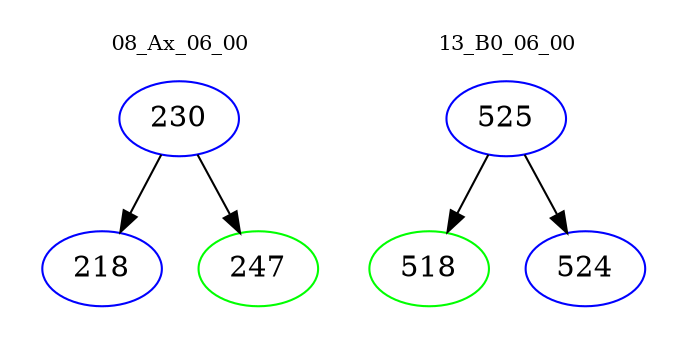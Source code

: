 digraph{
subgraph cluster_0 {
color = white
label = "08_Ax_06_00";
fontsize=10;
T0_230 [label="230", color="blue"]
T0_230 -> T0_218 [color="black"]
T0_218 [label="218", color="blue"]
T0_230 -> T0_247 [color="black"]
T0_247 [label="247", color="green"]
}
subgraph cluster_1 {
color = white
label = "13_B0_06_00";
fontsize=10;
T1_525 [label="525", color="blue"]
T1_525 -> T1_518 [color="black"]
T1_518 [label="518", color="green"]
T1_525 -> T1_524 [color="black"]
T1_524 [label="524", color="blue"]
}
}
